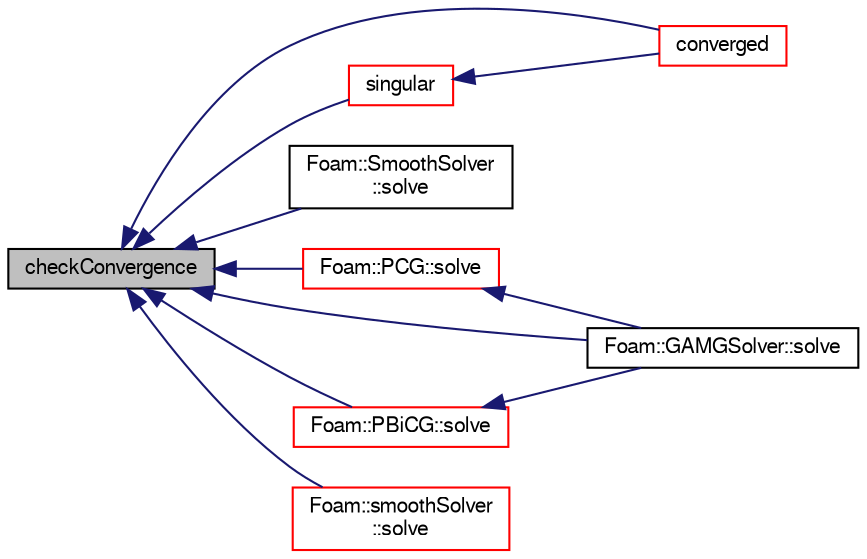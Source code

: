 digraph "checkConvergence"
{
  bgcolor="transparent";
  edge [fontname="FreeSans",fontsize="10",labelfontname="FreeSans",labelfontsize="10"];
  node [fontname="FreeSans",fontsize="10",shape=record];
  rankdir="LR";
  Node131 [label="checkConvergence",height=0.2,width=0.4,color="black", fillcolor="grey75", style="filled", fontcolor="black"];
  Node131 -> Node132 [dir="back",color="midnightblue",fontsize="10",style="solid",fontname="FreeSans"];
  Node132 [label="converged",height=0.2,width=0.4,color="red",URL="$a26810.html#ae221d434900cb3bb42af9998c301015f",tooltip="Has the solver converged? "];
  Node131 -> Node134 [dir="back",color="midnightblue",fontsize="10",style="solid",fontname="FreeSans"];
  Node134 [label="singular",height=0.2,width=0.4,color="red",URL="$a26810.html#a823ca3ee00d695f9910f96f0fece652d",tooltip="Is the matrix singular? "];
  Node134 -> Node132 [dir="back",color="midnightblue",fontsize="10",style="solid",fontname="FreeSans"];
  Node131 -> Node135 [dir="back",color="midnightblue",fontsize="10",style="solid",fontname="FreeSans"];
  Node135 [label="Foam::SmoothSolver\l::solve",height=0.2,width=0.4,color="black",URL="$a26846.html#af2a8369a85a8532bb0c9d431c0b6e7ff",tooltip="Solve the matrix with this solver. "];
  Node131 -> Node136 [dir="back",color="midnightblue",fontsize="10",style="solid",fontname="FreeSans"];
  Node136 [label="Foam::PCG::solve",height=0.2,width=0.4,color="red",URL="$a27046.html#ad38597d099f9905e3f399b01af791bcb",tooltip="Solve the matrix with this solver. "];
  Node136 -> Node138 [dir="back",color="midnightblue",fontsize="10",style="solid",fontname="FreeSans"];
  Node138 [label="Foam::GAMGSolver::solve",height=0.2,width=0.4,color="black",URL="$a27002.html#ad38597d099f9905e3f399b01af791bcb",tooltip="Solve. "];
  Node131 -> Node140 [dir="back",color="midnightblue",fontsize="10",style="solid",fontname="FreeSans"];
  Node140 [label="Foam::PBiCG::solve",height=0.2,width=0.4,color="red",URL="$a27042.html#ad38597d099f9905e3f399b01af791bcb",tooltip="Solve the matrix with this solver. "];
  Node140 -> Node138 [dir="back",color="midnightblue",fontsize="10",style="solid",fontname="FreeSans"];
  Node131 -> Node143 [dir="back",color="midnightblue",fontsize="10",style="solid",fontname="FreeSans"];
  Node143 [label="Foam::smoothSolver\l::solve",height=0.2,width=0.4,color="red",URL="$a27050.html#ad38597d099f9905e3f399b01af791bcb",tooltip="Solve the matrix with this solver. "];
  Node131 -> Node138 [dir="back",color="midnightblue",fontsize="10",style="solid",fontname="FreeSans"];
}
